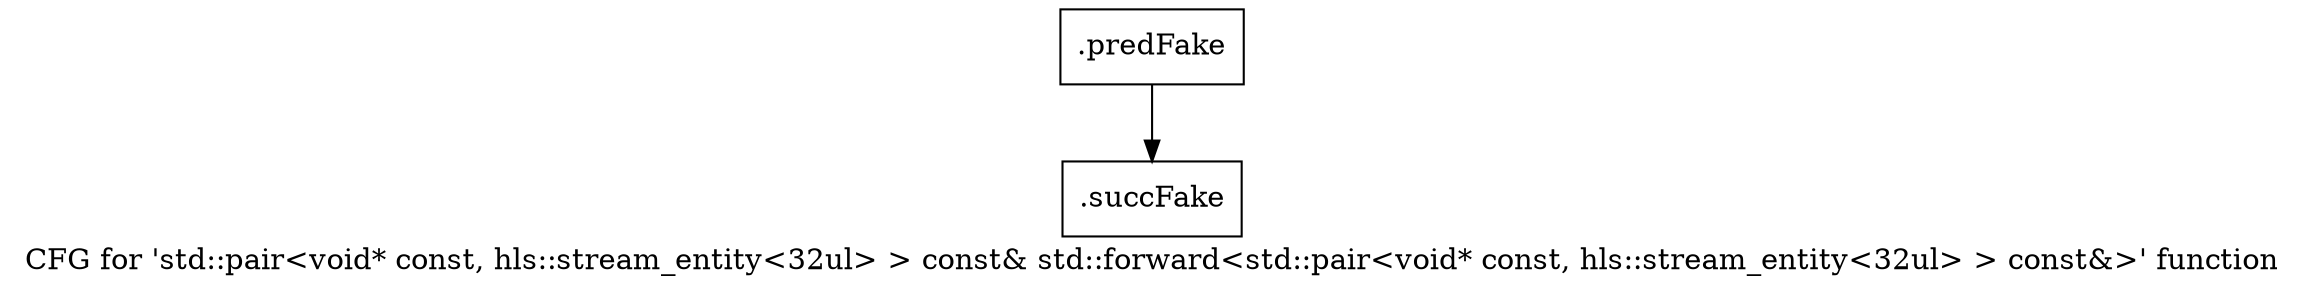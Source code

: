 digraph "CFG for 'std::pair\<void* const, hls::stream_entity\<32ul\> \> const& std::forward\<std::pair\<void* const, hls::stream_entity\<32ul\> \> const&\>' function" {
	label="CFG for 'std::pair\<void* const, hls::stream_entity\<32ul\> \> const& std::forward\<std::pair\<void* const, hls::stream_entity\<32ul\> \> const&\>' function";

	Node0x5810110 [shape=record,filename="",linenumber="",label="{.predFake}"];
	Node0x5810110 -> Node0x6091e50[ callList="" memoryops="" filename="/mnt/xilinx/Vitis_HLS/2021.2/tps/lnx64/gcc-6.2.0/lib/gcc/x86_64-pc-linux-gnu/6.2.0/../../../../include/c++/6.2.0/bits/move.h" execusionnum="0"];
	Node0x6091e50 [shape=record,filename="/mnt/xilinx/Vitis_HLS/2021.2/tps/lnx64/gcc-6.2.0/lib/gcc/x86_64-pc-linux-gnu/6.2.0/../../../../include/c++/6.2.0/bits/move.h",linenumber="77",label="{.succFake}"];
}
